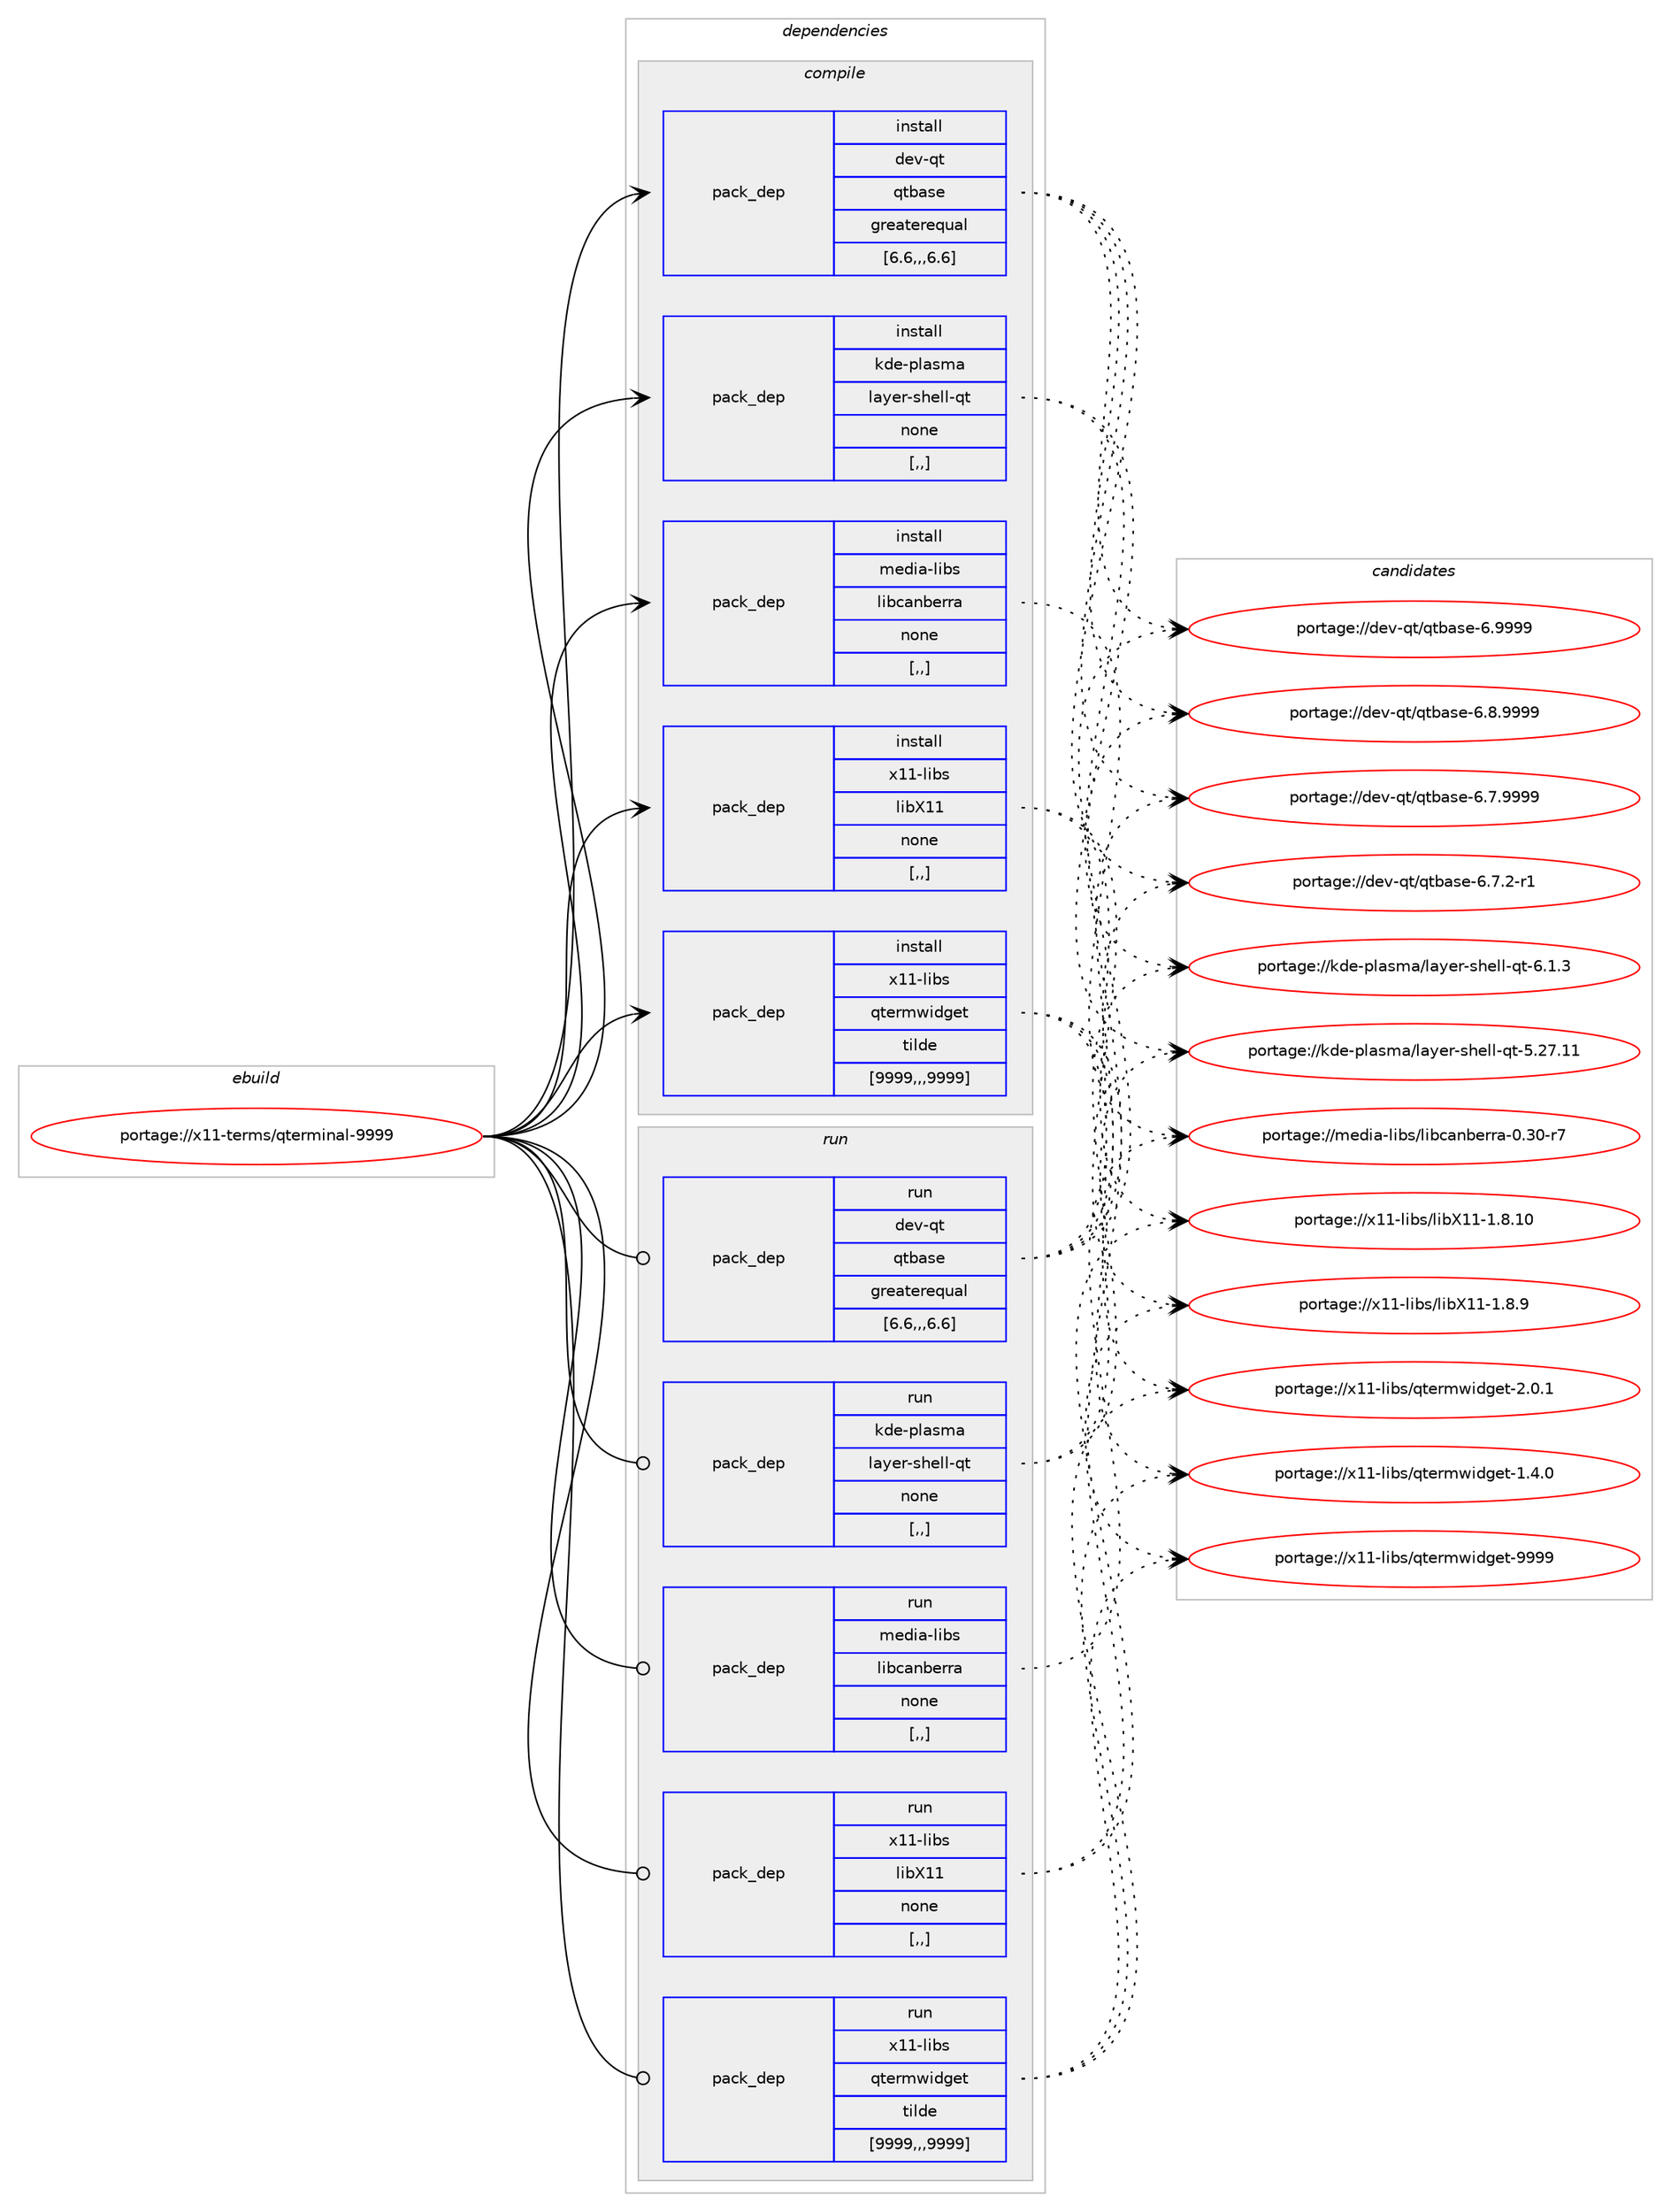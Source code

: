 digraph prolog {

# *************
# Graph options
# *************

newrank=true;
concentrate=true;
compound=true;
graph [rankdir=LR,fontname=Helvetica,fontsize=10,ranksep=1.5];#, ranksep=2.5, nodesep=0.2];
edge  [arrowhead=vee];
node  [fontname=Helvetica,fontsize=10];

# **********
# The ebuild
# **********

subgraph cluster_leftcol {
color=gray;
label=<<i>ebuild</i>>;
id [label="portage://x11-terms/qterminal-9999", color=red, width=4, href="../x11-terms/qterminal-9999.svg"];
}

# ****************
# The dependencies
# ****************

subgraph cluster_midcol {
color=gray;
label=<<i>dependencies</i>>;
subgraph cluster_compile {
fillcolor="#eeeeee";
style=filled;
label=<<i>compile</i>>;
subgraph pack340539 {
dependency467113 [label=<<TABLE BORDER="0" CELLBORDER="1" CELLSPACING="0" CELLPADDING="4" WIDTH="220"><TR><TD ROWSPAN="6" CELLPADDING="30">pack_dep</TD></TR><TR><TD WIDTH="110">install</TD></TR><TR><TD>dev-qt</TD></TR><TR><TD>qtbase</TD></TR><TR><TD>greaterequal</TD></TR><TR><TD>[6.6,,,6.6]</TD></TR></TABLE>>, shape=none, color=blue];
}
id:e -> dependency467113:w [weight=20,style="solid",arrowhead="vee"];
subgraph pack340540 {
dependency467114 [label=<<TABLE BORDER="0" CELLBORDER="1" CELLSPACING="0" CELLPADDING="4" WIDTH="220"><TR><TD ROWSPAN="6" CELLPADDING="30">pack_dep</TD></TR><TR><TD WIDTH="110">install</TD></TR><TR><TD>kde-plasma</TD></TR><TR><TD>layer-shell-qt</TD></TR><TR><TD>none</TD></TR><TR><TD>[,,]</TD></TR></TABLE>>, shape=none, color=blue];
}
id:e -> dependency467114:w [weight=20,style="solid",arrowhead="vee"];
subgraph pack340541 {
dependency467115 [label=<<TABLE BORDER="0" CELLBORDER="1" CELLSPACING="0" CELLPADDING="4" WIDTH="220"><TR><TD ROWSPAN="6" CELLPADDING="30">pack_dep</TD></TR><TR><TD WIDTH="110">install</TD></TR><TR><TD>media-libs</TD></TR><TR><TD>libcanberra</TD></TR><TR><TD>none</TD></TR><TR><TD>[,,]</TD></TR></TABLE>>, shape=none, color=blue];
}
id:e -> dependency467115:w [weight=20,style="solid",arrowhead="vee"];
subgraph pack340542 {
dependency467116 [label=<<TABLE BORDER="0" CELLBORDER="1" CELLSPACING="0" CELLPADDING="4" WIDTH="220"><TR><TD ROWSPAN="6" CELLPADDING="30">pack_dep</TD></TR><TR><TD WIDTH="110">install</TD></TR><TR><TD>x11-libs</TD></TR><TR><TD>libX11</TD></TR><TR><TD>none</TD></TR><TR><TD>[,,]</TD></TR></TABLE>>, shape=none, color=blue];
}
id:e -> dependency467116:w [weight=20,style="solid",arrowhead="vee"];
subgraph pack340543 {
dependency467117 [label=<<TABLE BORDER="0" CELLBORDER="1" CELLSPACING="0" CELLPADDING="4" WIDTH="220"><TR><TD ROWSPAN="6" CELLPADDING="30">pack_dep</TD></TR><TR><TD WIDTH="110">install</TD></TR><TR><TD>x11-libs</TD></TR><TR><TD>qtermwidget</TD></TR><TR><TD>tilde</TD></TR><TR><TD>[9999,,,9999]</TD></TR></TABLE>>, shape=none, color=blue];
}
id:e -> dependency467117:w [weight=20,style="solid",arrowhead="vee"];
}
subgraph cluster_compileandrun {
fillcolor="#eeeeee";
style=filled;
label=<<i>compile and run</i>>;
}
subgraph cluster_run {
fillcolor="#eeeeee";
style=filled;
label=<<i>run</i>>;
subgraph pack340544 {
dependency467118 [label=<<TABLE BORDER="0" CELLBORDER="1" CELLSPACING="0" CELLPADDING="4" WIDTH="220"><TR><TD ROWSPAN="6" CELLPADDING="30">pack_dep</TD></TR><TR><TD WIDTH="110">run</TD></TR><TR><TD>dev-qt</TD></TR><TR><TD>qtbase</TD></TR><TR><TD>greaterequal</TD></TR><TR><TD>[6.6,,,6.6]</TD></TR></TABLE>>, shape=none, color=blue];
}
id:e -> dependency467118:w [weight=20,style="solid",arrowhead="odot"];
subgraph pack340545 {
dependency467119 [label=<<TABLE BORDER="0" CELLBORDER="1" CELLSPACING="0" CELLPADDING="4" WIDTH="220"><TR><TD ROWSPAN="6" CELLPADDING="30">pack_dep</TD></TR><TR><TD WIDTH="110">run</TD></TR><TR><TD>kde-plasma</TD></TR><TR><TD>layer-shell-qt</TD></TR><TR><TD>none</TD></TR><TR><TD>[,,]</TD></TR></TABLE>>, shape=none, color=blue];
}
id:e -> dependency467119:w [weight=20,style="solid",arrowhead="odot"];
subgraph pack340546 {
dependency467120 [label=<<TABLE BORDER="0" CELLBORDER="1" CELLSPACING="0" CELLPADDING="4" WIDTH="220"><TR><TD ROWSPAN="6" CELLPADDING="30">pack_dep</TD></TR><TR><TD WIDTH="110">run</TD></TR><TR><TD>media-libs</TD></TR><TR><TD>libcanberra</TD></TR><TR><TD>none</TD></TR><TR><TD>[,,]</TD></TR></TABLE>>, shape=none, color=blue];
}
id:e -> dependency467120:w [weight=20,style="solid",arrowhead="odot"];
subgraph pack340547 {
dependency467121 [label=<<TABLE BORDER="0" CELLBORDER="1" CELLSPACING="0" CELLPADDING="4" WIDTH="220"><TR><TD ROWSPAN="6" CELLPADDING="30">pack_dep</TD></TR><TR><TD WIDTH="110">run</TD></TR><TR><TD>x11-libs</TD></TR><TR><TD>libX11</TD></TR><TR><TD>none</TD></TR><TR><TD>[,,]</TD></TR></TABLE>>, shape=none, color=blue];
}
id:e -> dependency467121:w [weight=20,style="solid",arrowhead="odot"];
subgraph pack340548 {
dependency467122 [label=<<TABLE BORDER="0" CELLBORDER="1" CELLSPACING="0" CELLPADDING="4" WIDTH="220"><TR><TD ROWSPAN="6" CELLPADDING="30">pack_dep</TD></TR><TR><TD WIDTH="110">run</TD></TR><TR><TD>x11-libs</TD></TR><TR><TD>qtermwidget</TD></TR><TR><TD>tilde</TD></TR><TR><TD>[9999,,,9999]</TD></TR></TABLE>>, shape=none, color=blue];
}
id:e -> dependency467122:w [weight=20,style="solid",arrowhead="odot"];
}
}

# **************
# The candidates
# **************

subgraph cluster_choices {
rank=same;
color=gray;
label=<<i>candidates</i>>;

subgraph choice340539 {
color=black;
nodesep=1;
choice1001011184511311647113116989711510145544657575757 [label="portage://dev-qt/qtbase-6.9999", color=red, width=4,href="../dev-qt/qtbase-6.9999.svg"];
choice10010111845113116471131169897115101455446564657575757 [label="portage://dev-qt/qtbase-6.8.9999", color=red, width=4,href="../dev-qt/qtbase-6.8.9999.svg"];
choice10010111845113116471131169897115101455446554657575757 [label="portage://dev-qt/qtbase-6.7.9999", color=red, width=4,href="../dev-qt/qtbase-6.7.9999.svg"];
choice100101118451131164711311698971151014554465546504511449 [label="portage://dev-qt/qtbase-6.7.2-r1", color=red, width=4,href="../dev-qt/qtbase-6.7.2-r1.svg"];
dependency467113:e -> choice1001011184511311647113116989711510145544657575757:w [style=dotted,weight="100"];
dependency467113:e -> choice10010111845113116471131169897115101455446564657575757:w [style=dotted,weight="100"];
dependency467113:e -> choice10010111845113116471131169897115101455446554657575757:w [style=dotted,weight="100"];
dependency467113:e -> choice100101118451131164711311698971151014554465546504511449:w [style=dotted,weight="100"];
}
subgraph choice340540 {
color=black;
nodesep=1;
choice10710010145112108971151099747108971211011144511510410110810845113116455446494651 [label="portage://kde-plasma/layer-shell-qt-6.1.3", color=red, width=4,href="../kde-plasma/layer-shell-qt-6.1.3.svg"];
choice107100101451121089711510997471089712110111445115104101108108451131164553465055464949 [label="portage://kde-plasma/layer-shell-qt-5.27.11", color=red, width=4,href="../kde-plasma/layer-shell-qt-5.27.11.svg"];
dependency467114:e -> choice10710010145112108971151099747108971211011144511510410110810845113116455446494651:w [style=dotted,weight="100"];
dependency467114:e -> choice107100101451121089711510997471089712110111445115104101108108451131164553465055464949:w [style=dotted,weight="100"];
}
subgraph choice340541 {
color=black;
nodesep=1;
choice10910110010597451081059811547108105989997110981011141149745484651484511455 [label="portage://media-libs/libcanberra-0.30-r7", color=red, width=4,href="../media-libs/libcanberra-0.30-r7.svg"];
dependency467115:e -> choice10910110010597451081059811547108105989997110981011141149745484651484511455:w [style=dotted,weight="100"];
}
subgraph choice340542 {
color=black;
nodesep=1;
choice12049494510810598115471081059888494945494656464948 [label="portage://x11-libs/libX11-1.8.10", color=red, width=4,href="../x11-libs/libX11-1.8.10.svg"];
choice120494945108105981154710810598884949454946564657 [label="portage://x11-libs/libX11-1.8.9", color=red, width=4,href="../x11-libs/libX11-1.8.9.svg"];
dependency467116:e -> choice12049494510810598115471081059888494945494656464948:w [style=dotted,weight="100"];
dependency467116:e -> choice120494945108105981154710810598884949454946564657:w [style=dotted,weight="100"];
}
subgraph choice340543 {
color=black;
nodesep=1;
choice12049494510810598115471131161011141091191051001031011164557575757 [label="portage://x11-libs/qtermwidget-9999", color=red, width=4,href="../x11-libs/qtermwidget-9999.svg"];
choice1204949451081059811547113116101114109119105100103101116455046484649 [label="portage://x11-libs/qtermwidget-2.0.1", color=red, width=4,href="../x11-libs/qtermwidget-2.0.1.svg"];
choice1204949451081059811547113116101114109119105100103101116454946524648 [label="portage://x11-libs/qtermwidget-1.4.0", color=red, width=4,href="../x11-libs/qtermwidget-1.4.0.svg"];
dependency467117:e -> choice12049494510810598115471131161011141091191051001031011164557575757:w [style=dotted,weight="100"];
dependency467117:e -> choice1204949451081059811547113116101114109119105100103101116455046484649:w [style=dotted,weight="100"];
dependency467117:e -> choice1204949451081059811547113116101114109119105100103101116454946524648:w [style=dotted,weight="100"];
}
subgraph choice340544 {
color=black;
nodesep=1;
choice1001011184511311647113116989711510145544657575757 [label="portage://dev-qt/qtbase-6.9999", color=red, width=4,href="../dev-qt/qtbase-6.9999.svg"];
choice10010111845113116471131169897115101455446564657575757 [label="portage://dev-qt/qtbase-6.8.9999", color=red, width=4,href="../dev-qt/qtbase-6.8.9999.svg"];
choice10010111845113116471131169897115101455446554657575757 [label="portage://dev-qt/qtbase-6.7.9999", color=red, width=4,href="../dev-qt/qtbase-6.7.9999.svg"];
choice100101118451131164711311698971151014554465546504511449 [label="portage://dev-qt/qtbase-6.7.2-r1", color=red, width=4,href="../dev-qt/qtbase-6.7.2-r1.svg"];
dependency467118:e -> choice1001011184511311647113116989711510145544657575757:w [style=dotted,weight="100"];
dependency467118:e -> choice10010111845113116471131169897115101455446564657575757:w [style=dotted,weight="100"];
dependency467118:e -> choice10010111845113116471131169897115101455446554657575757:w [style=dotted,weight="100"];
dependency467118:e -> choice100101118451131164711311698971151014554465546504511449:w [style=dotted,weight="100"];
}
subgraph choice340545 {
color=black;
nodesep=1;
choice10710010145112108971151099747108971211011144511510410110810845113116455446494651 [label="portage://kde-plasma/layer-shell-qt-6.1.3", color=red, width=4,href="../kde-plasma/layer-shell-qt-6.1.3.svg"];
choice107100101451121089711510997471089712110111445115104101108108451131164553465055464949 [label="portage://kde-plasma/layer-shell-qt-5.27.11", color=red, width=4,href="../kde-plasma/layer-shell-qt-5.27.11.svg"];
dependency467119:e -> choice10710010145112108971151099747108971211011144511510410110810845113116455446494651:w [style=dotted,weight="100"];
dependency467119:e -> choice107100101451121089711510997471089712110111445115104101108108451131164553465055464949:w [style=dotted,weight="100"];
}
subgraph choice340546 {
color=black;
nodesep=1;
choice10910110010597451081059811547108105989997110981011141149745484651484511455 [label="portage://media-libs/libcanberra-0.30-r7", color=red, width=4,href="../media-libs/libcanberra-0.30-r7.svg"];
dependency467120:e -> choice10910110010597451081059811547108105989997110981011141149745484651484511455:w [style=dotted,weight="100"];
}
subgraph choice340547 {
color=black;
nodesep=1;
choice12049494510810598115471081059888494945494656464948 [label="portage://x11-libs/libX11-1.8.10", color=red, width=4,href="../x11-libs/libX11-1.8.10.svg"];
choice120494945108105981154710810598884949454946564657 [label="portage://x11-libs/libX11-1.8.9", color=red, width=4,href="../x11-libs/libX11-1.8.9.svg"];
dependency467121:e -> choice12049494510810598115471081059888494945494656464948:w [style=dotted,weight="100"];
dependency467121:e -> choice120494945108105981154710810598884949454946564657:w [style=dotted,weight="100"];
}
subgraph choice340548 {
color=black;
nodesep=1;
choice12049494510810598115471131161011141091191051001031011164557575757 [label="portage://x11-libs/qtermwidget-9999", color=red, width=4,href="../x11-libs/qtermwidget-9999.svg"];
choice1204949451081059811547113116101114109119105100103101116455046484649 [label="portage://x11-libs/qtermwidget-2.0.1", color=red, width=4,href="../x11-libs/qtermwidget-2.0.1.svg"];
choice1204949451081059811547113116101114109119105100103101116454946524648 [label="portage://x11-libs/qtermwidget-1.4.0", color=red, width=4,href="../x11-libs/qtermwidget-1.4.0.svg"];
dependency467122:e -> choice12049494510810598115471131161011141091191051001031011164557575757:w [style=dotted,weight="100"];
dependency467122:e -> choice1204949451081059811547113116101114109119105100103101116455046484649:w [style=dotted,weight="100"];
dependency467122:e -> choice1204949451081059811547113116101114109119105100103101116454946524648:w [style=dotted,weight="100"];
}
}

}

